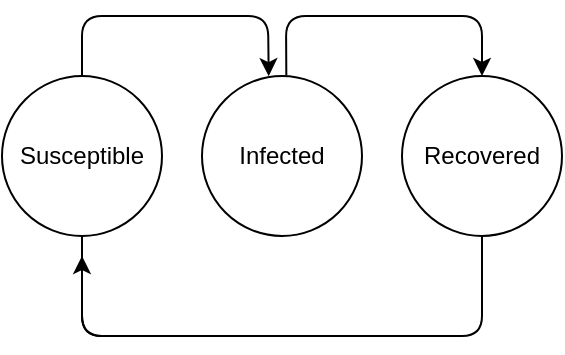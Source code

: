 <mxfile version="14.0.1" type="github">
  <diagram id="ohabx_8UpPXOdwyL__N4" name="Page-1">
    <mxGraphModel dx="492" dy="524" grid="1" gridSize="10" guides="1" tooltips="1" connect="1" arrows="1" fold="1" page="1" pageScale="1" pageWidth="827" pageHeight="1169" math="1" shadow="0">
      <root>
        <mxCell id="0" />
        <mxCell id="1" parent="0" />
        <mxCell id="G1PKQ2QhnTm3LtkCPno_-1" value="Susceptible" style="ellipse;whiteSpace=wrap;html=1;aspect=fixed;" vertex="1" parent="1">
          <mxGeometry x="330" y="350" width="80" height="80" as="geometry" />
        </mxCell>
        <mxCell id="G1PKQ2QhnTm3LtkCPno_-2" value="Infected" style="ellipse;whiteSpace=wrap;html=1;aspect=fixed;" vertex="1" parent="1">
          <mxGeometry x="430" y="350" width="80" height="80" as="geometry" />
        </mxCell>
        <mxCell id="G1PKQ2QhnTm3LtkCPno_-3" value="Recovered" style="ellipse;whiteSpace=wrap;html=1;aspect=fixed;" vertex="1" parent="1">
          <mxGeometry x="530" y="350" width="80" height="80" as="geometry" />
        </mxCell>
        <mxCell id="G1PKQ2QhnTm3LtkCPno_-7" value="" style="endArrow=none;html=1;exitX=0.527;exitY=-0.004;exitDx=0;exitDy=0;exitPerimeter=0;" edge="1" parent="1" source="G1PKQ2QhnTm3LtkCPno_-2">
          <mxGeometry width="50" height="50" relative="1" as="geometry">
            <mxPoint x="470" y="320" as="sourcePoint" />
            <mxPoint x="560" y="320" as="targetPoint" />
            <Array as="points">
              <mxPoint x="472" y="320" />
            </Array>
          </mxGeometry>
        </mxCell>
        <mxCell id="G1PKQ2QhnTm3LtkCPno_-9" value="" style="endArrow=none;html=1;" edge="1" parent="1">
          <mxGeometry width="50" height="50" relative="1" as="geometry">
            <mxPoint x="470" y="480" as="sourcePoint" />
            <mxPoint x="570" y="430" as="targetPoint" />
            <Array as="points">
              <mxPoint x="570" y="480" />
            </Array>
          </mxGeometry>
        </mxCell>
        <mxCell id="G1PKQ2QhnTm3LtkCPno_-10" value="" style="endArrow=none;html=1;exitX=0.5;exitY=1;exitDx=0;exitDy=0;" edge="1" parent="1" source="G1PKQ2QhnTm3LtkCPno_-1">
          <mxGeometry width="50" height="50" relative="1" as="geometry">
            <mxPoint x="420" y="530" as="sourcePoint" />
            <mxPoint x="470" y="480" as="targetPoint" />
            <Array as="points">
              <mxPoint x="370" y="480" />
            </Array>
          </mxGeometry>
        </mxCell>
        <mxCell id="G1PKQ2QhnTm3LtkCPno_-13" value="" style="endArrow=classic;html=1;" edge="1" parent="1">
          <mxGeometry width="50" height="50" relative="1" as="geometry">
            <mxPoint x="400" y="480" as="sourcePoint" />
            <mxPoint x="370" y="440" as="targetPoint" />
            <Array as="points">
              <mxPoint x="370" y="480" />
            </Array>
          </mxGeometry>
        </mxCell>
        <mxCell id="G1PKQ2QhnTm3LtkCPno_-14" value="" style="endArrow=classic;html=1;" edge="1" parent="1">
          <mxGeometry width="50" height="50" relative="1" as="geometry">
            <mxPoint x="540" y="320" as="sourcePoint" />
            <mxPoint x="570" y="350" as="targetPoint" />
            <Array as="points">
              <mxPoint x="570" y="320" />
            </Array>
          </mxGeometry>
        </mxCell>
        <mxCell id="G1PKQ2QhnTm3LtkCPno_-15" value="" style="endArrow=classic;html=1;entryX=0.417;entryY=0.001;entryDx=0;entryDy=0;entryPerimeter=0;exitX=0.5;exitY=0;exitDx=0;exitDy=0;" edge="1" parent="1" source="G1PKQ2QhnTm3LtkCPno_-1" target="G1PKQ2QhnTm3LtkCPno_-2">
          <mxGeometry width="50" height="50" relative="1" as="geometry">
            <mxPoint x="364" y="350" as="sourcePoint" />
            <mxPoint x="460" y="320" as="targetPoint" />
            <Array as="points">
              <mxPoint x="370" y="320" />
              <mxPoint x="463" y="320" />
            </Array>
          </mxGeometry>
        </mxCell>
      </root>
    </mxGraphModel>
  </diagram>
</mxfile>
